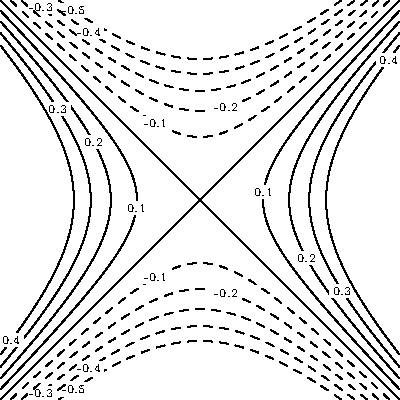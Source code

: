 import contour;
import stats;
size(200);

real f(real x, real y) {return x^2-y^2;}
int n=10;
real[] c=new real[n];
for(int i=0; i < n; ++i) c[i]=(i-n/2)/n;

pen[] p=sequence(new pen(int i) {
    return (c[i] >= 0 ? solid : dashed)+fontsize(6);
  },c.length);

Label[] Labels=sequence(new Label(int i) {
    return Label(c[i] != 0 ? (string) c[i] : "",Relative(unitrand()),(0,0),
                 UnFill(1bp));
  },c.length);

draw(Labels,contour(f,(-1,-1),(1,1),c),p);
